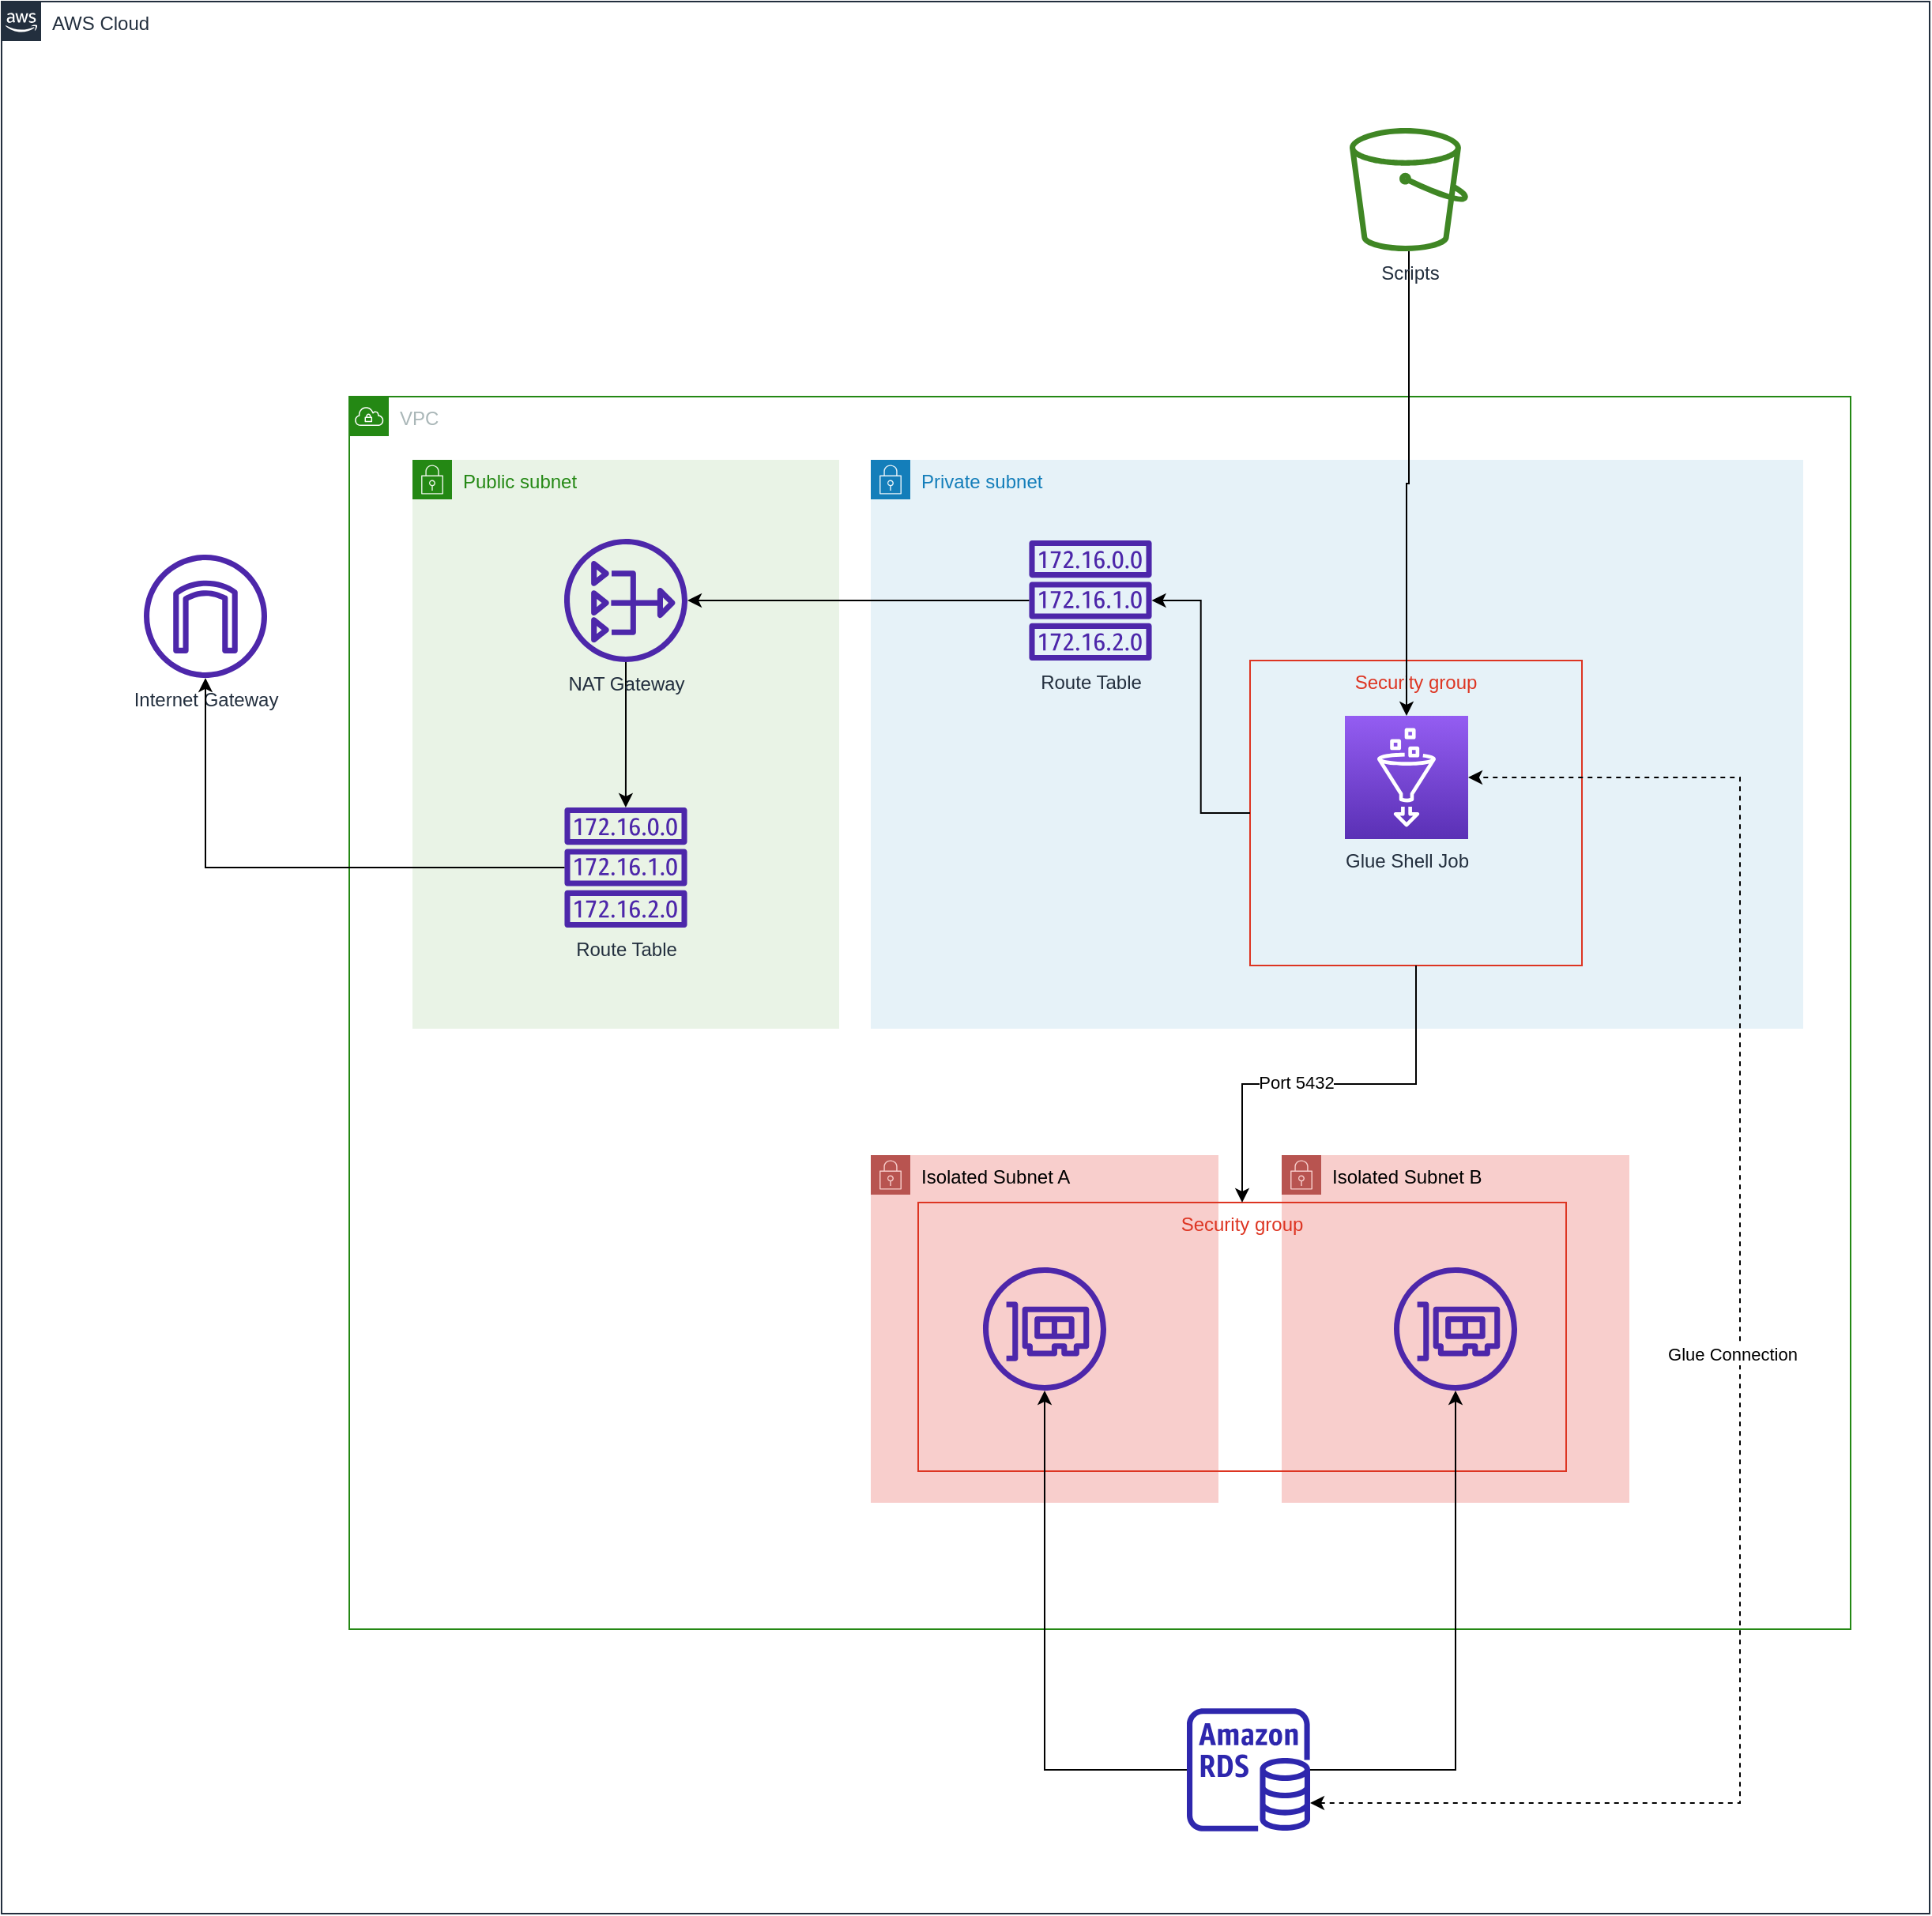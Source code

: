 <mxfile version="21.6.8" type="device">
  <diagram name="Page-1" id="aaaa8250-4180-3840-79b5-4cada1eebb92">
    <mxGraphModel dx="1714" dy="1351" grid="1" gridSize="10" guides="1" tooltips="1" connect="1" arrows="1" fold="1" page="1" pageScale="1" pageWidth="850" pageHeight="1100" background="none" math="0" shadow="0">
      <root>
        <mxCell id="0" />
        <mxCell id="1" parent="0" />
        <mxCell id="9SVzKWm8xqf88QXqlPiM-4" value="AWS Cloud" style="points=[[0,0],[0.25,0],[0.5,0],[0.75,0],[1,0],[1,0.25],[1,0.5],[1,0.75],[1,1],[0.75,1],[0.5,1],[0.25,1],[0,1],[0,0.75],[0,0.5],[0,0.25]];outlineConnect=0;gradientColor=none;html=1;whiteSpace=wrap;fontSize=12;fontStyle=0;container=1;pointerEvents=0;collapsible=0;recursiveResize=0;shape=mxgraph.aws4.group;grIcon=mxgraph.aws4.group_aws_cloud_alt;strokeColor=#232F3E;fillColor=none;verticalAlign=top;align=left;spacingLeft=30;fontColor=#232F3E;dashed=0;" vertex="1" parent="1">
          <mxGeometry x="190" y="60" width="1220" height="1210" as="geometry" />
        </mxCell>
        <mxCell id="9SVzKWm8xqf88QXqlPiM-5" value="VPC" style="points=[[0,0],[0.25,0],[0.5,0],[0.75,0],[1,0],[1,0.25],[1,0.5],[1,0.75],[1,1],[0.75,1],[0.5,1],[0.25,1],[0,1],[0,0.75],[0,0.5],[0,0.25]];outlineConnect=0;gradientColor=none;html=1;whiteSpace=wrap;fontSize=12;fontStyle=0;container=1;pointerEvents=0;collapsible=0;recursiveResize=0;shape=mxgraph.aws4.group;grIcon=mxgraph.aws4.group_vpc;strokeColor=#248814;fillColor=none;verticalAlign=top;align=left;spacingLeft=30;fontColor=#AAB7B8;dashed=0;" vertex="1" parent="9SVzKWm8xqf88QXqlPiM-4">
          <mxGeometry x="220" y="250" width="950" height="780" as="geometry" />
        </mxCell>
        <mxCell id="9SVzKWm8xqf88QXqlPiM-9" value="Isolated Subnet A" style="points=[[0,0],[0.25,0],[0.5,0],[0.75,0],[1,0],[1,0.25],[1,0.5],[1,0.75],[1,1],[0.75,1],[0.5,1],[0.25,1],[0,1],[0,0.75],[0,0.5],[0,0.25]];outlineConnect=0;html=1;whiteSpace=wrap;fontSize=12;fontStyle=0;container=1;pointerEvents=0;collapsible=0;recursiveResize=0;shape=mxgraph.aws4.group;grIcon=mxgraph.aws4.group_security_group;grStroke=0;strokeColor=#b85450;fillColor=#f8cecc;verticalAlign=top;align=left;spacingLeft=30;dashed=0;" vertex="1" parent="9SVzKWm8xqf88QXqlPiM-5">
          <mxGeometry x="330" y="480" width="220" height="220" as="geometry" />
        </mxCell>
        <mxCell id="9SVzKWm8xqf88QXqlPiM-12" value="" style="sketch=0;outlineConnect=0;fontColor=#232F3E;gradientColor=none;fillColor=#4D27AA;strokeColor=none;dashed=0;verticalLabelPosition=bottom;verticalAlign=top;align=center;html=1;fontSize=12;fontStyle=0;aspect=fixed;pointerEvents=1;shape=mxgraph.aws4.elastic_network_interface;" vertex="1" parent="9SVzKWm8xqf88QXqlPiM-9">
          <mxGeometry x="71" y="71" width="78" height="78" as="geometry" />
        </mxCell>
        <mxCell id="9SVzKWm8xqf88QXqlPiM-10" value="Isolated Subnet B" style="points=[[0,0],[0.25,0],[0.5,0],[0.75,0],[1,0],[1,0.25],[1,0.5],[1,0.75],[1,1],[0.75,1],[0.5,1],[0.25,1],[0,1],[0,0.75],[0,0.5],[0,0.25]];outlineConnect=0;html=1;whiteSpace=wrap;fontSize=12;fontStyle=0;container=1;pointerEvents=0;collapsible=0;recursiveResize=0;shape=mxgraph.aws4.group;grIcon=mxgraph.aws4.group_security_group;grStroke=0;strokeColor=#b85450;fillColor=#f8cecc;verticalAlign=top;align=left;spacingLeft=30;dashed=0;" vertex="1" parent="9SVzKWm8xqf88QXqlPiM-5">
          <mxGeometry x="590" y="480" width="220" height="220" as="geometry" />
        </mxCell>
        <mxCell id="9SVzKWm8xqf88QXqlPiM-13" value="" style="sketch=0;outlineConnect=0;fontColor=#232F3E;gradientColor=none;fillColor=#4D27AA;strokeColor=none;dashed=0;verticalLabelPosition=bottom;verticalAlign=top;align=center;html=1;fontSize=12;fontStyle=0;aspect=fixed;pointerEvents=1;shape=mxgraph.aws4.elastic_network_interface;" vertex="1" parent="9SVzKWm8xqf88QXqlPiM-10">
          <mxGeometry x="71" y="71" width="78" height="78" as="geometry" />
        </mxCell>
        <mxCell id="9SVzKWm8xqf88QXqlPiM-26" value="Security group" style="fillColor=none;strokeColor=#DD3522;verticalAlign=top;fontStyle=0;fontColor=#DD3522;whiteSpace=wrap;html=1;" vertex="1" parent="9SVzKWm8xqf88QXqlPiM-5">
          <mxGeometry x="360" y="510" width="410" height="170" as="geometry" />
        </mxCell>
        <mxCell id="9SVzKWm8xqf88QXqlPiM-6" value="Public subnet" style="points=[[0,0],[0.25,0],[0.5,0],[0.75,0],[1,0],[1,0.25],[1,0.5],[1,0.75],[1,1],[0.75,1],[0.5,1],[0.25,1],[0,1],[0,0.75],[0,0.5],[0,0.25]];outlineConnect=0;gradientColor=none;html=1;whiteSpace=wrap;fontSize=12;fontStyle=0;container=1;pointerEvents=0;collapsible=0;recursiveResize=0;shape=mxgraph.aws4.group;grIcon=mxgraph.aws4.group_security_group;grStroke=0;strokeColor=#248814;fillColor=#E9F3E6;verticalAlign=top;align=left;spacingLeft=30;fontColor=#248814;dashed=0;" vertex="1" parent="9SVzKWm8xqf88QXqlPiM-5">
          <mxGeometry x="40" y="40" width="270" height="360" as="geometry" />
        </mxCell>
        <mxCell id="9SVzKWm8xqf88QXqlPiM-22" style="edgeStyle=orthogonalEdgeStyle;rounded=0;orthogonalLoop=1;jettySize=auto;html=1;" edge="1" parent="9SVzKWm8xqf88QXqlPiM-6" source="9SVzKWm8xqf88QXqlPiM-16" target="9SVzKWm8xqf88QXqlPiM-18">
          <mxGeometry relative="1" as="geometry" />
        </mxCell>
        <mxCell id="9SVzKWm8xqf88QXqlPiM-16" value="NAT Gateway" style="sketch=0;outlineConnect=0;fontColor=#232F3E;gradientColor=none;fillColor=#4D27AA;strokeColor=none;dashed=0;verticalLabelPosition=bottom;verticalAlign=top;align=center;html=1;fontSize=12;fontStyle=0;aspect=fixed;pointerEvents=1;shape=mxgraph.aws4.nat_gateway;" vertex="1" parent="9SVzKWm8xqf88QXqlPiM-6">
          <mxGeometry x="96" y="50" width="78" height="78" as="geometry" />
        </mxCell>
        <mxCell id="9SVzKWm8xqf88QXqlPiM-18" value="Route Table" style="sketch=0;outlineConnect=0;fontColor=#232F3E;gradientColor=none;fillColor=#4D27AA;strokeColor=none;dashed=0;verticalLabelPosition=bottom;verticalAlign=top;align=center;html=1;fontSize=12;fontStyle=0;aspect=fixed;pointerEvents=1;shape=mxgraph.aws4.route_table;" vertex="1" parent="9SVzKWm8xqf88QXqlPiM-6">
          <mxGeometry x="96" y="220" width="78" height="76" as="geometry" />
        </mxCell>
        <mxCell id="9SVzKWm8xqf88QXqlPiM-7" value="Private subnet" style="points=[[0,0],[0.25,0],[0.5,0],[0.75,0],[1,0],[1,0.25],[1,0.5],[1,0.75],[1,1],[0.75,1],[0.5,1],[0.25,1],[0,1],[0,0.75],[0,0.5],[0,0.25]];outlineConnect=0;gradientColor=none;html=1;whiteSpace=wrap;fontSize=12;fontStyle=0;container=1;pointerEvents=0;collapsible=0;recursiveResize=0;shape=mxgraph.aws4.group;grIcon=mxgraph.aws4.group_security_group;grStroke=0;strokeColor=#147EBA;fillColor=#E6F2F8;verticalAlign=top;align=left;spacingLeft=30;fontColor=#147EBA;dashed=0;" vertex="1" parent="9SVzKWm8xqf88QXqlPiM-5">
          <mxGeometry x="330" y="40" width="590" height="360" as="geometry" />
        </mxCell>
        <mxCell id="9SVzKWm8xqf88QXqlPiM-27" value="Security group" style="fillColor=none;strokeColor=#DD3522;verticalAlign=top;fontStyle=0;fontColor=#DD3522;whiteSpace=wrap;html=1;" vertex="1" parent="9SVzKWm8xqf88QXqlPiM-7">
          <mxGeometry x="240" y="127" width="210" height="193" as="geometry" />
        </mxCell>
        <mxCell id="9SVzKWm8xqf88QXqlPiM-20" value="Route Table" style="sketch=0;outlineConnect=0;fontColor=#232F3E;gradientColor=none;fillColor=#4D27AA;strokeColor=none;dashed=0;verticalLabelPosition=bottom;verticalAlign=top;align=center;html=1;fontSize=12;fontStyle=0;aspect=fixed;pointerEvents=1;shape=mxgraph.aws4.route_table;" vertex="1" parent="9SVzKWm8xqf88QXqlPiM-7">
          <mxGeometry x="100" y="51" width="78" height="76" as="geometry" />
        </mxCell>
        <mxCell id="9SVzKWm8xqf88QXqlPiM-30" style="edgeStyle=orthogonalEdgeStyle;rounded=0;orthogonalLoop=1;jettySize=auto;html=1;" edge="1" parent="9SVzKWm8xqf88QXqlPiM-7" source="9SVzKWm8xqf88QXqlPiM-27" target="9SVzKWm8xqf88QXqlPiM-20">
          <mxGeometry relative="1" as="geometry" />
        </mxCell>
        <mxCell id="9SVzKWm8xqf88QXqlPiM-23" value="Glue Shell Job" style="sketch=0;points=[[0,0,0],[0.25,0,0],[0.5,0,0],[0.75,0,0],[1,0,0],[0,1,0],[0.25,1,0],[0.5,1,0],[0.75,1,0],[1,1,0],[0,0.25,0],[0,0.5,0],[0,0.75,0],[1,0.25,0],[1,0.5,0],[1,0.75,0]];outlineConnect=0;fontColor=#232F3E;gradientColor=#945DF2;gradientDirection=north;fillColor=#5A30B5;strokeColor=#ffffff;dashed=0;verticalLabelPosition=bottom;verticalAlign=top;align=center;html=1;fontSize=12;fontStyle=0;aspect=fixed;shape=mxgraph.aws4.resourceIcon;resIcon=mxgraph.aws4.glue;" vertex="1" parent="9SVzKWm8xqf88QXqlPiM-7">
          <mxGeometry x="300" y="162" width="78" height="78" as="geometry" />
        </mxCell>
        <mxCell id="9SVzKWm8xqf88QXqlPiM-21" style="edgeStyle=orthogonalEdgeStyle;rounded=0;orthogonalLoop=1;jettySize=auto;html=1;" edge="1" parent="9SVzKWm8xqf88QXqlPiM-5" source="9SVzKWm8xqf88QXqlPiM-20" target="9SVzKWm8xqf88QXqlPiM-16">
          <mxGeometry relative="1" as="geometry" />
        </mxCell>
        <mxCell id="9SVzKWm8xqf88QXqlPiM-28" style="edgeStyle=orthogonalEdgeStyle;rounded=0;orthogonalLoop=1;jettySize=auto;html=1;entryX=0.5;entryY=0;entryDx=0;entryDy=0;" edge="1" parent="9SVzKWm8xqf88QXqlPiM-5" source="9SVzKWm8xqf88QXqlPiM-27" target="9SVzKWm8xqf88QXqlPiM-26">
          <mxGeometry relative="1" as="geometry" />
        </mxCell>
        <mxCell id="9SVzKWm8xqf88QXqlPiM-29" value="Port 5432" style="edgeLabel;html=1;align=center;verticalAlign=middle;resizable=0;points=[];" vertex="1" connectable="0" parent="9SVzKWm8xqf88QXqlPiM-28">
          <mxGeometry x="0.168" y="-1" relative="1" as="geometry">
            <mxPoint x="1" as="offset" />
          </mxGeometry>
        </mxCell>
        <mxCell id="9SVzKWm8xqf88QXqlPiM-24" style="edgeStyle=orthogonalEdgeStyle;rounded=0;orthogonalLoop=1;jettySize=auto;html=1;" edge="1" parent="9SVzKWm8xqf88QXqlPiM-4" source="9SVzKWm8xqf88QXqlPiM-8" target="9SVzKWm8xqf88QXqlPiM-23">
          <mxGeometry relative="1" as="geometry" />
        </mxCell>
        <mxCell id="9SVzKWm8xqf88QXqlPiM-8" value="Scripts" style="sketch=0;outlineConnect=0;fontColor=#232F3E;gradientColor=none;fillColor=#3F8624;strokeColor=none;dashed=0;verticalLabelPosition=bottom;verticalAlign=top;align=center;html=1;fontSize=12;fontStyle=0;aspect=fixed;pointerEvents=1;shape=mxgraph.aws4.bucket;" vertex="1" parent="9SVzKWm8xqf88QXqlPiM-4">
          <mxGeometry x="853" y="80" width="75" height="78" as="geometry" />
        </mxCell>
        <mxCell id="9SVzKWm8xqf88QXqlPiM-14" style="edgeStyle=orthogonalEdgeStyle;rounded=0;orthogonalLoop=1;jettySize=auto;html=1;" edge="1" parent="9SVzKWm8xqf88QXqlPiM-4" source="9SVzKWm8xqf88QXqlPiM-11" target="9SVzKWm8xqf88QXqlPiM-12">
          <mxGeometry relative="1" as="geometry" />
        </mxCell>
        <mxCell id="9SVzKWm8xqf88QXqlPiM-15" style="edgeStyle=orthogonalEdgeStyle;rounded=0;orthogonalLoop=1;jettySize=auto;html=1;" edge="1" parent="9SVzKWm8xqf88QXqlPiM-4" source="9SVzKWm8xqf88QXqlPiM-11" target="9SVzKWm8xqf88QXqlPiM-13">
          <mxGeometry relative="1" as="geometry" />
        </mxCell>
        <mxCell id="9SVzKWm8xqf88QXqlPiM-11" value="" style="sketch=0;outlineConnect=0;fontColor=#232F3E;gradientColor=none;fillColor=#2E27AD;strokeColor=none;dashed=0;verticalLabelPosition=bottom;verticalAlign=top;align=center;html=1;fontSize=12;fontStyle=0;aspect=fixed;pointerEvents=1;shape=mxgraph.aws4.rds_instance;" vertex="1" parent="9SVzKWm8xqf88QXqlPiM-4">
          <mxGeometry x="750" y="1080" width="78" height="78" as="geometry" />
        </mxCell>
        <mxCell id="9SVzKWm8xqf88QXqlPiM-17" value="Internet Gateway" style="sketch=0;outlineConnect=0;fontColor=#232F3E;gradientColor=none;fillColor=#4D27AA;strokeColor=none;dashed=0;verticalLabelPosition=bottom;verticalAlign=top;align=center;html=1;fontSize=12;fontStyle=0;aspect=fixed;pointerEvents=1;shape=mxgraph.aws4.internet_gateway;" vertex="1" parent="9SVzKWm8xqf88QXqlPiM-4">
          <mxGeometry x="90" y="350" width="78" height="78" as="geometry" />
        </mxCell>
        <mxCell id="9SVzKWm8xqf88QXqlPiM-19" style="edgeStyle=orthogonalEdgeStyle;rounded=0;orthogonalLoop=1;jettySize=auto;html=1;" edge="1" parent="9SVzKWm8xqf88QXqlPiM-4" source="9SVzKWm8xqf88QXqlPiM-18" target="9SVzKWm8xqf88QXqlPiM-17">
          <mxGeometry relative="1" as="geometry" />
        </mxCell>
        <mxCell id="9SVzKWm8xqf88QXqlPiM-31" value="" style="endArrow=classic;startArrow=classic;html=1;rounded=0;edgeStyle=orthogonalEdgeStyle;dashed=1;" edge="1" parent="9SVzKWm8xqf88QXqlPiM-4" source="9SVzKWm8xqf88QXqlPiM-11" target="9SVzKWm8xqf88QXqlPiM-23">
          <mxGeometry width="50" height="50" relative="1" as="geometry">
            <mxPoint x="570" y="650" as="sourcePoint" />
            <mxPoint x="620" y="600" as="targetPoint" />
            <Array as="points">
              <mxPoint x="1100" y="1140" />
              <mxPoint x="1100" y="491" />
            </Array>
          </mxGeometry>
        </mxCell>
        <mxCell id="9SVzKWm8xqf88QXqlPiM-33" value="Glue Connection" style="edgeLabel;html=1;align=center;verticalAlign=middle;resizable=0;points=[];" vertex="1" connectable="0" parent="9SVzKWm8xqf88QXqlPiM-31">
          <mxGeometry x="0.017" y="5" relative="1" as="geometry">
            <mxPoint as="offset" />
          </mxGeometry>
        </mxCell>
      </root>
    </mxGraphModel>
  </diagram>
</mxfile>
